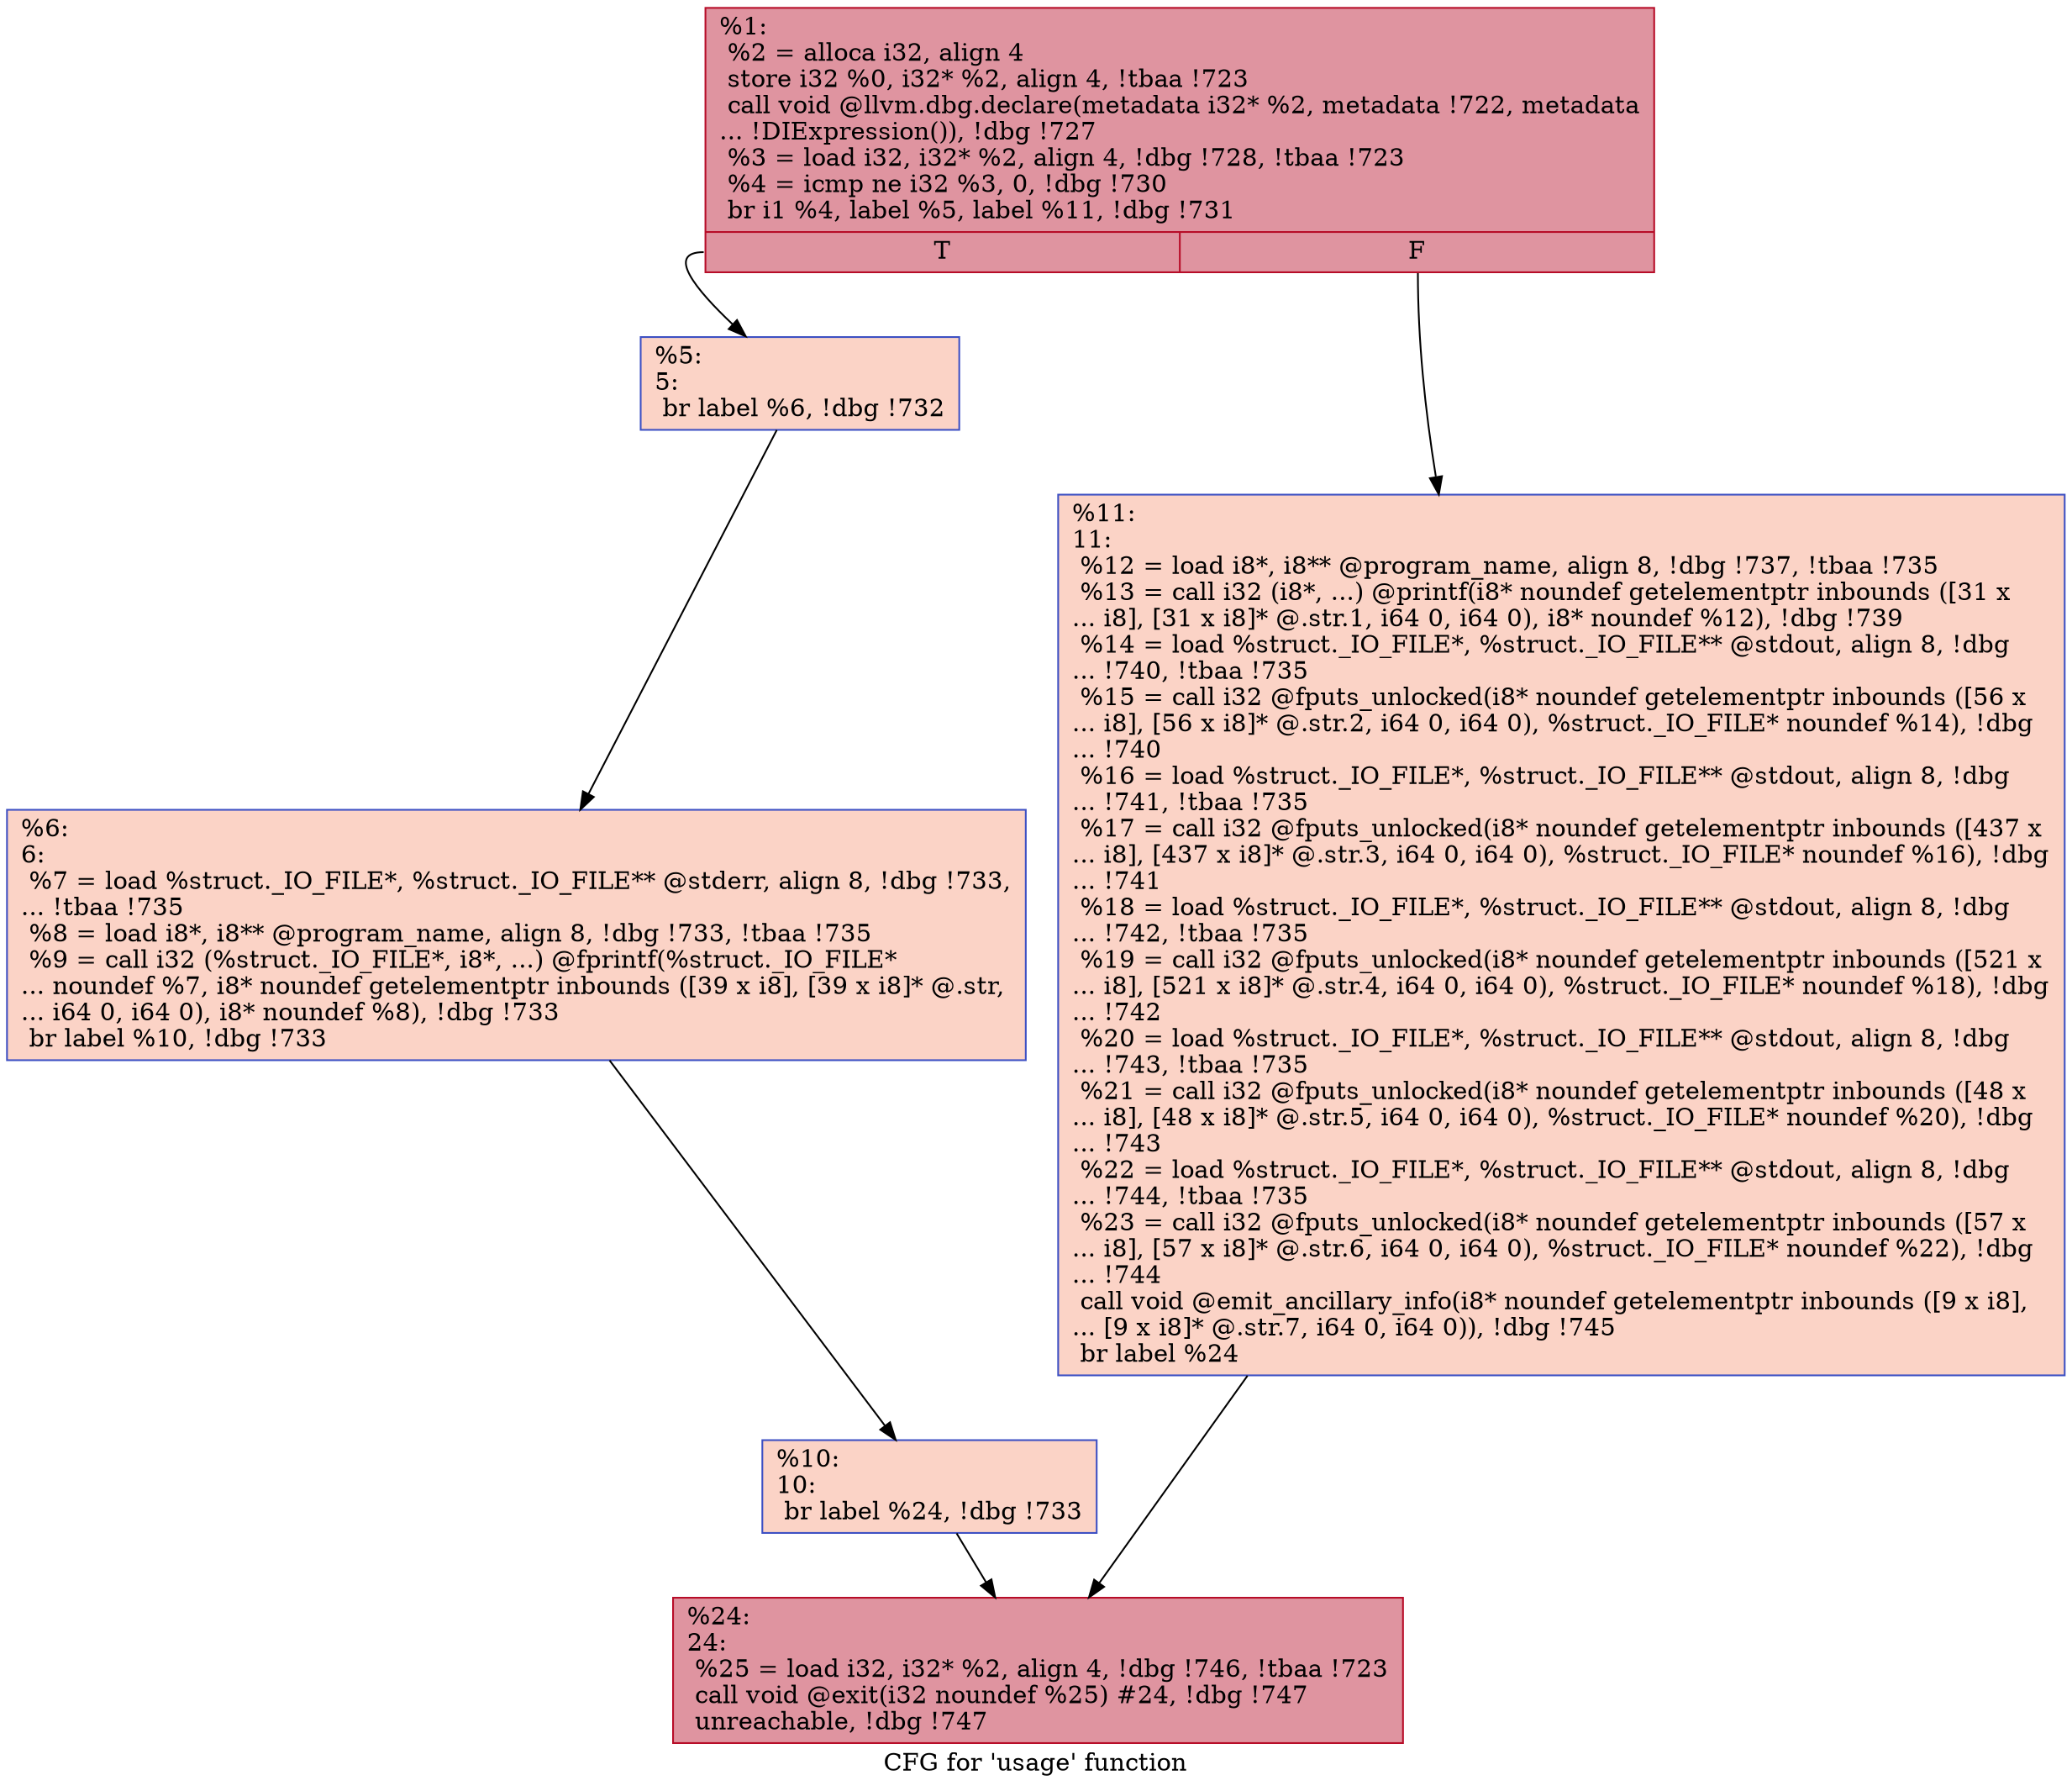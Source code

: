 digraph "CFG for 'usage' function" {
	label="CFG for 'usage' function";

	Node0x1848170 [shape=record,color="#b70d28ff", style=filled, fillcolor="#b70d2870",label="{%1:\l  %2 = alloca i32, align 4\l  store i32 %0, i32* %2, align 4, !tbaa !723\l  call void @llvm.dbg.declare(metadata i32* %2, metadata !722, metadata\l... !DIExpression()), !dbg !727\l  %3 = load i32, i32* %2, align 4, !dbg !728, !tbaa !723\l  %4 = icmp ne i32 %3, 0, !dbg !730\l  br i1 %4, label %5, label %11, !dbg !731\l|{<s0>T|<s1>F}}"];
	Node0x1848170:s0 -> Node0x1884130;
	Node0x1848170:s1 -> Node0x1884220;
	Node0x1884130 [shape=record,color="#3d50c3ff", style=filled, fillcolor="#f59c7d70",label="{%5:\l5:                                                \l  br label %6, !dbg !732\l}"];
	Node0x1884130 -> Node0x1884180;
	Node0x1884180 [shape=record,color="#3d50c3ff", style=filled, fillcolor="#f59c7d70",label="{%6:\l6:                                                \l  %7 = load %struct._IO_FILE*, %struct._IO_FILE** @stderr, align 8, !dbg !733,\l... !tbaa !735\l  %8 = load i8*, i8** @program_name, align 8, !dbg !733, !tbaa !735\l  %9 = call i32 (%struct._IO_FILE*, i8*, ...) @fprintf(%struct._IO_FILE*\l... noundef %7, i8* noundef getelementptr inbounds ([39 x i8], [39 x i8]* @.str,\l... i64 0, i64 0), i8* noundef %8), !dbg !733\l  br label %10, !dbg !733\l}"];
	Node0x1884180 -> Node0x18841d0;
	Node0x18841d0 [shape=record,color="#3d50c3ff", style=filled, fillcolor="#f59c7d70",label="{%10:\l10:                                               \l  br label %24, !dbg !733\l}"];
	Node0x18841d0 -> Node0x1884270;
	Node0x1884220 [shape=record,color="#3d50c3ff", style=filled, fillcolor="#f59c7d70",label="{%11:\l11:                                               \l  %12 = load i8*, i8** @program_name, align 8, !dbg !737, !tbaa !735\l  %13 = call i32 (i8*, ...) @printf(i8* noundef getelementptr inbounds ([31 x\l... i8], [31 x i8]* @.str.1, i64 0, i64 0), i8* noundef %12), !dbg !739\l  %14 = load %struct._IO_FILE*, %struct._IO_FILE** @stdout, align 8, !dbg\l... !740, !tbaa !735\l  %15 = call i32 @fputs_unlocked(i8* noundef getelementptr inbounds ([56 x\l... i8], [56 x i8]* @.str.2, i64 0, i64 0), %struct._IO_FILE* noundef %14), !dbg\l... !740\l  %16 = load %struct._IO_FILE*, %struct._IO_FILE** @stdout, align 8, !dbg\l... !741, !tbaa !735\l  %17 = call i32 @fputs_unlocked(i8* noundef getelementptr inbounds ([437 x\l... i8], [437 x i8]* @.str.3, i64 0, i64 0), %struct._IO_FILE* noundef %16), !dbg\l... !741\l  %18 = load %struct._IO_FILE*, %struct._IO_FILE** @stdout, align 8, !dbg\l... !742, !tbaa !735\l  %19 = call i32 @fputs_unlocked(i8* noundef getelementptr inbounds ([521 x\l... i8], [521 x i8]* @.str.4, i64 0, i64 0), %struct._IO_FILE* noundef %18), !dbg\l... !742\l  %20 = load %struct._IO_FILE*, %struct._IO_FILE** @stdout, align 8, !dbg\l... !743, !tbaa !735\l  %21 = call i32 @fputs_unlocked(i8* noundef getelementptr inbounds ([48 x\l... i8], [48 x i8]* @.str.5, i64 0, i64 0), %struct._IO_FILE* noundef %20), !dbg\l... !743\l  %22 = load %struct._IO_FILE*, %struct._IO_FILE** @stdout, align 8, !dbg\l... !744, !tbaa !735\l  %23 = call i32 @fputs_unlocked(i8* noundef getelementptr inbounds ([57 x\l... i8], [57 x i8]* @.str.6, i64 0, i64 0), %struct._IO_FILE* noundef %22), !dbg\l... !744\l  call void @emit_ancillary_info(i8* noundef getelementptr inbounds ([9 x i8],\l... [9 x i8]* @.str.7, i64 0, i64 0)), !dbg !745\l  br label %24\l}"];
	Node0x1884220 -> Node0x1884270;
	Node0x1884270 [shape=record,color="#b70d28ff", style=filled, fillcolor="#b70d2870",label="{%24:\l24:                                               \l  %25 = load i32, i32* %2, align 4, !dbg !746, !tbaa !723\l  call void @exit(i32 noundef %25) #24, !dbg !747\l  unreachable, !dbg !747\l}"];
}
